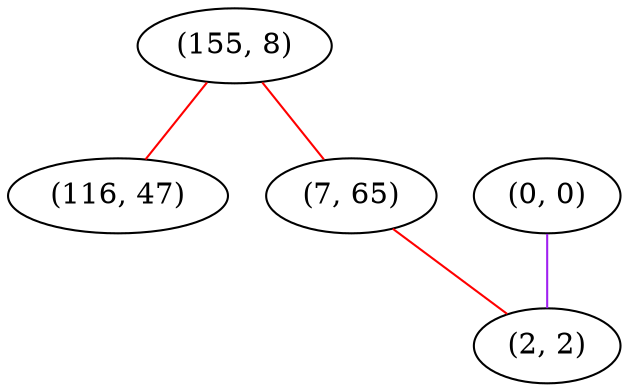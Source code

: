 graph "" {
"(155, 8)";
"(116, 47)";
"(7, 65)";
"(0, 0)";
"(2, 2)";
"(155, 8)" -- "(116, 47)"  [color=red, key=0, weight=1];
"(155, 8)" -- "(7, 65)"  [color=red, key=0, weight=1];
"(7, 65)" -- "(2, 2)"  [color=red, key=0, weight=1];
"(0, 0)" -- "(2, 2)"  [color=purple, key=0, weight=4];
}
